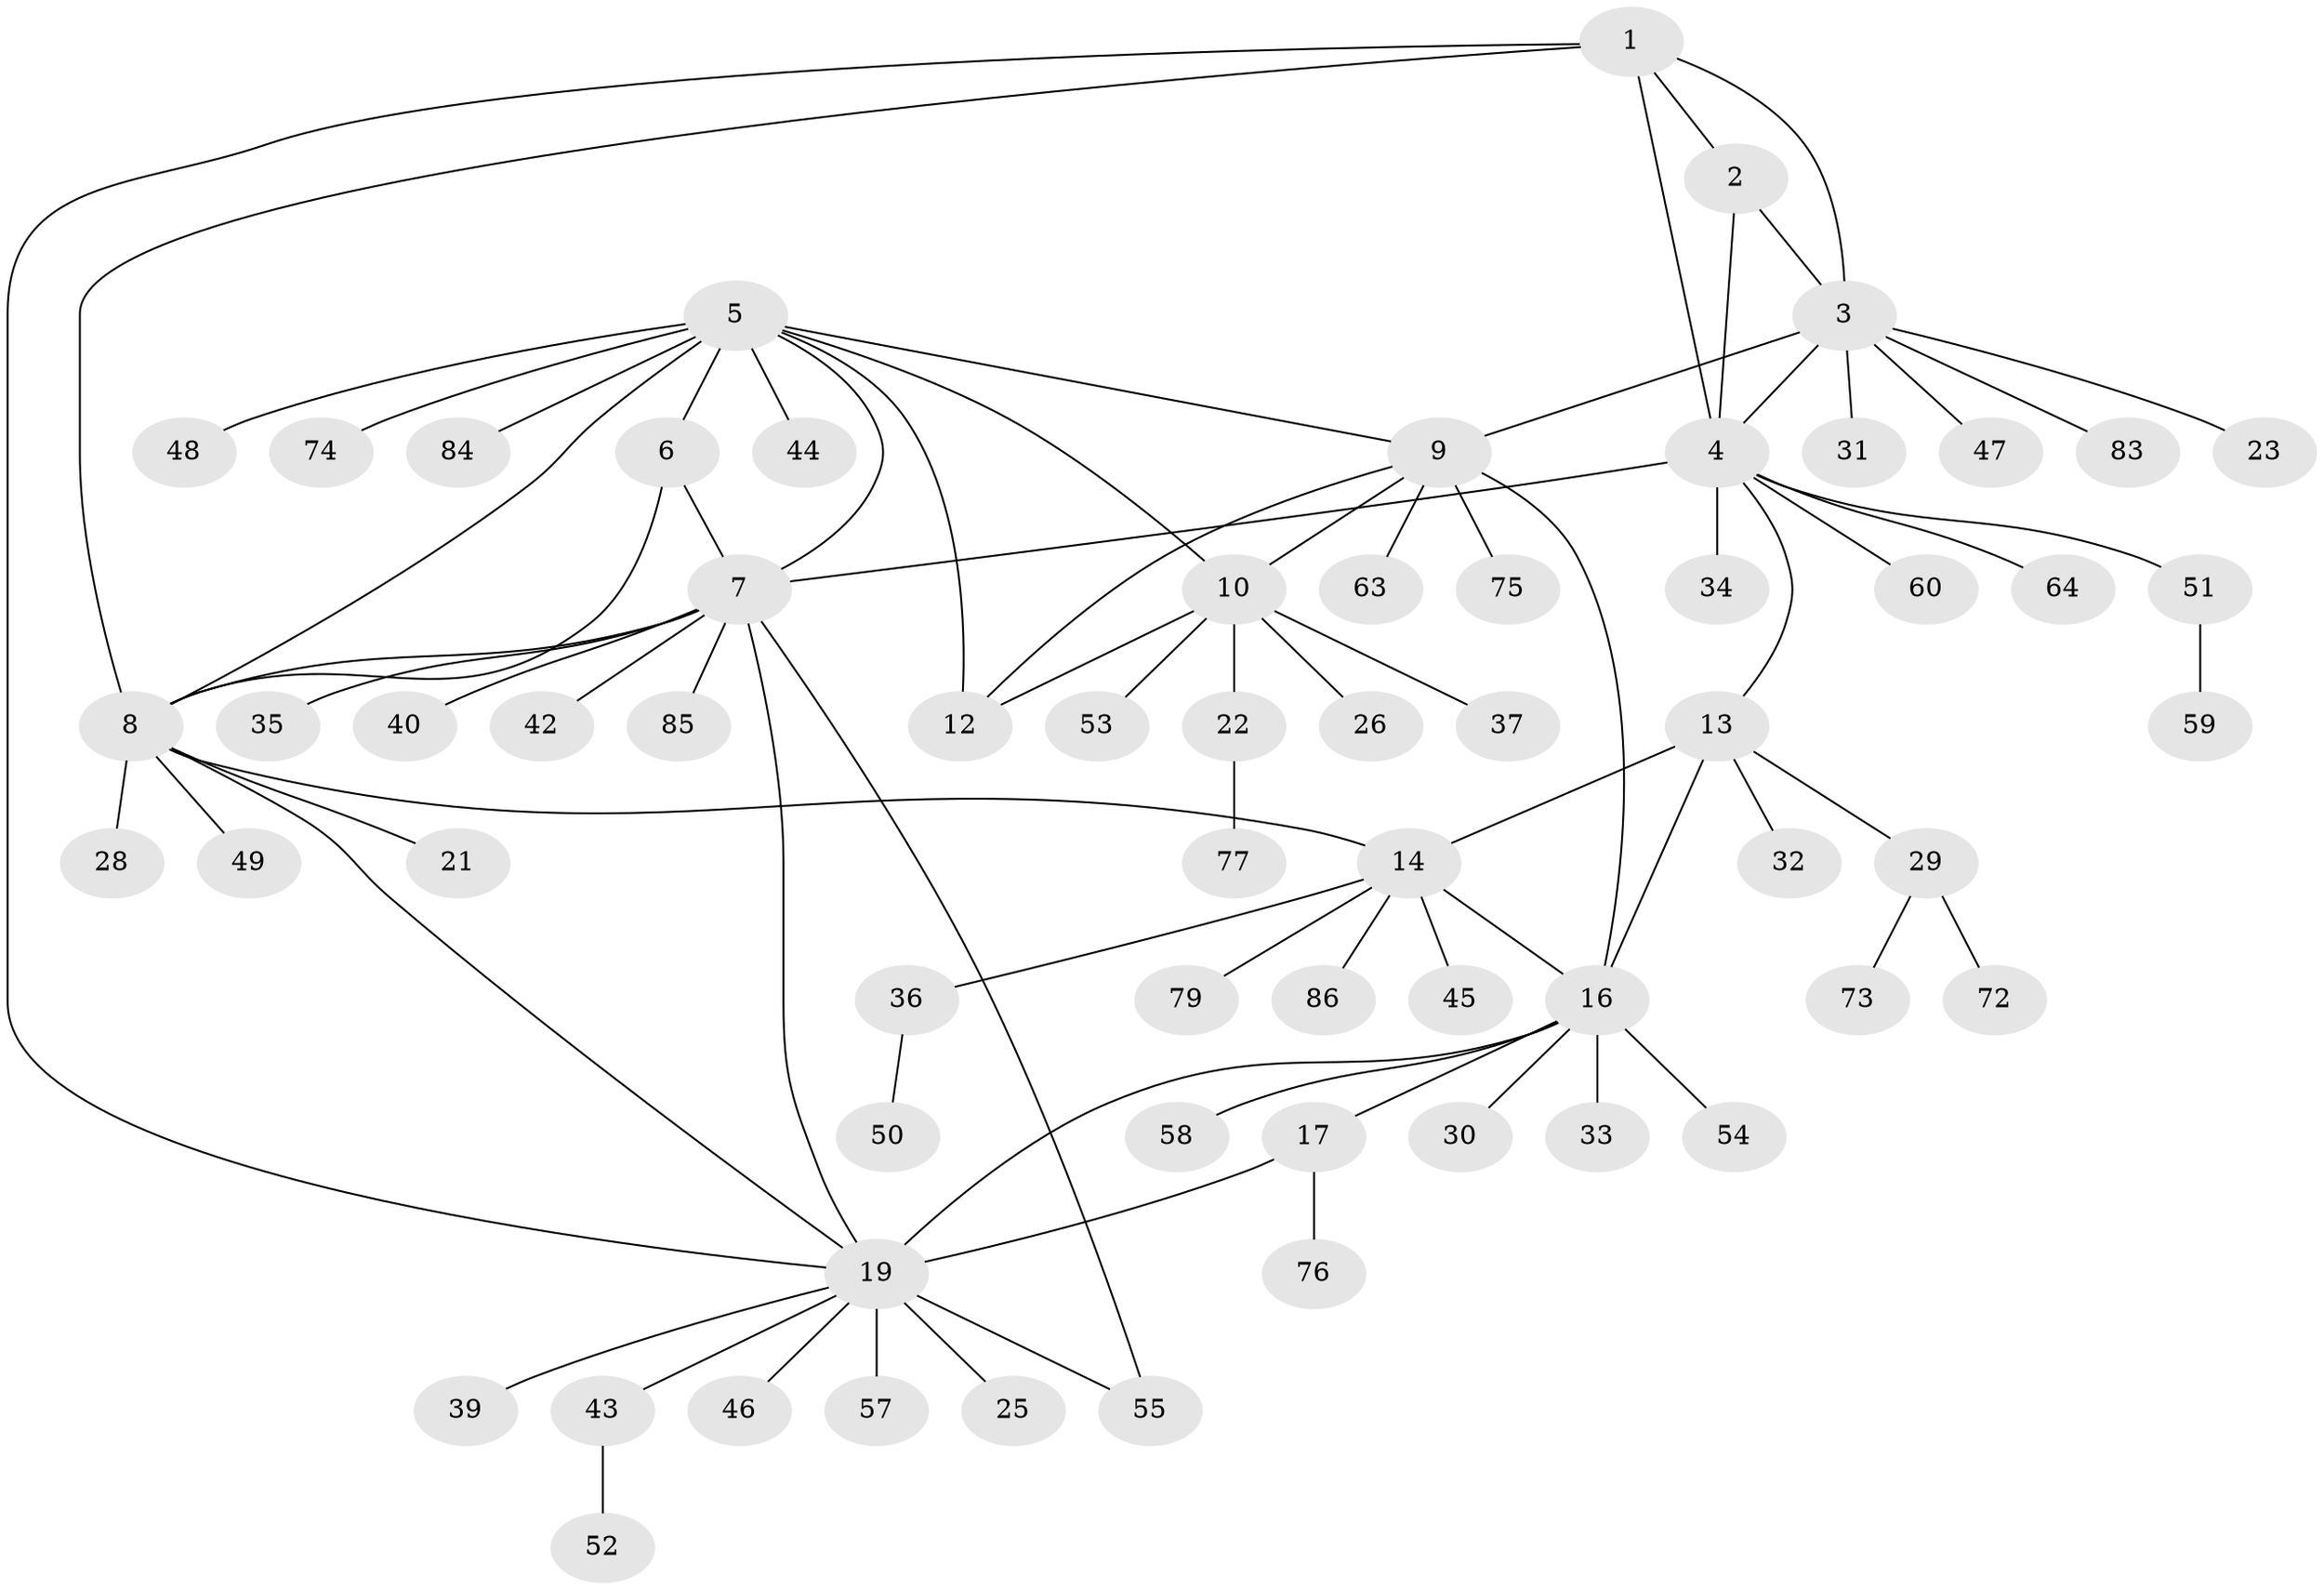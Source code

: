 // Generated by graph-tools (version 1.1) at 2025/52/02/27/25 19:52:19]
// undirected, 64 vertices, 82 edges
graph export_dot {
graph [start="1"]
  node [color=gray90,style=filled];
  1 [super="+68"];
  2 [super="+69"];
  3 [super="+27"];
  4 [super="+24"];
  5 [super="+11"];
  6;
  7 [super="+78"];
  8 [super="+66"];
  9 [super="+81"];
  10 [super="+38"];
  12 [super="+67"];
  13 [super="+15"];
  14 [super="+56"];
  16 [super="+18"];
  17;
  19 [super="+20"];
  21;
  22 [super="+62"];
  23;
  25;
  26;
  28;
  29 [super="+61"];
  30;
  31;
  32;
  33;
  34;
  35;
  36 [super="+82"];
  37;
  39;
  40 [super="+41"];
  42;
  43;
  44 [super="+80"];
  45;
  46 [super="+65"];
  47;
  48;
  49;
  50;
  51;
  52;
  53;
  54 [super="+71"];
  55 [super="+70"];
  57;
  58;
  59;
  60;
  63;
  64;
  72;
  73;
  74;
  75;
  76;
  77;
  79;
  83;
  84;
  85;
  86;
  1 -- 2;
  1 -- 3;
  1 -- 4;
  1 -- 19;
  1 -- 8;
  2 -- 3;
  2 -- 4;
  3 -- 4;
  3 -- 9;
  3 -- 23;
  3 -- 47;
  3 -- 83;
  3 -- 31;
  4 -- 7;
  4 -- 51;
  4 -- 64;
  4 -- 34;
  4 -- 60;
  4 -- 13;
  5 -- 6;
  5 -- 7;
  5 -- 8;
  5 -- 44;
  5 -- 48;
  5 -- 84;
  5 -- 74;
  5 -- 9;
  5 -- 10;
  5 -- 12;
  6 -- 7;
  6 -- 8;
  7 -- 8;
  7 -- 35;
  7 -- 40;
  7 -- 42;
  7 -- 55;
  7 -- 85;
  7 -- 19;
  8 -- 14;
  8 -- 19;
  8 -- 21;
  8 -- 28;
  8 -- 49;
  9 -- 10;
  9 -- 12;
  9 -- 16 [weight=2];
  9 -- 63;
  9 -- 75;
  10 -- 12;
  10 -- 22;
  10 -- 26;
  10 -- 37;
  10 -- 53;
  13 -- 14 [weight=2];
  13 -- 16 [weight=2];
  13 -- 29;
  13 -- 32;
  14 -- 16;
  14 -- 36;
  14 -- 45;
  14 -- 79;
  14 -- 86;
  16 -- 30;
  16 -- 33;
  16 -- 17;
  16 -- 19 [weight=2];
  16 -- 54;
  16 -- 58;
  17 -- 19 [weight=2];
  17 -- 76;
  19 -- 25;
  19 -- 43;
  19 -- 46;
  19 -- 57;
  19 -- 39;
  19 -- 55;
  22 -- 77;
  29 -- 72;
  29 -- 73;
  36 -- 50;
  43 -- 52;
  51 -- 59;
}
